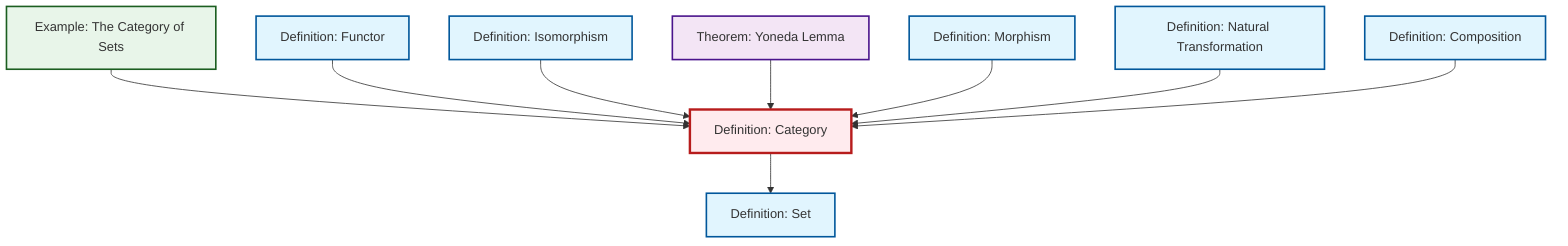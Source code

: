 graph TD
    classDef definition fill:#e1f5fe,stroke:#01579b,stroke-width:2px
    classDef theorem fill:#f3e5f5,stroke:#4a148c,stroke-width:2px
    classDef axiom fill:#fff3e0,stroke:#e65100,stroke-width:2px
    classDef example fill:#e8f5e9,stroke:#1b5e20,stroke-width:2px
    classDef current fill:#ffebee,stroke:#b71c1c,stroke-width:3px
    def-isomorphism["Definition: Isomorphism"]:::definition
    def-category["Definition: Category"]:::definition
    def-functor["Definition: Functor"]:::definition
    def-natural-transformation["Definition: Natural Transformation"]:::definition
    def-composition["Definition: Composition"]:::definition
    def-set["Definition: Set"]:::definition
    thm-yoneda["Theorem: Yoneda Lemma"]:::theorem
    ex-set-category["Example: The Category of Sets"]:::example
    def-morphism["Definition: Morphism"]:::definition
    ex-set-category --> def-category
    def-functor --> def-category
    def-isomorphism --> def-category
    def-category --> def-set
    thm-yoneda --> def-category
    def-morphism --> def-category
    def-natural-transformation --> def-category
    def-composition --> def-category
    class def-category current